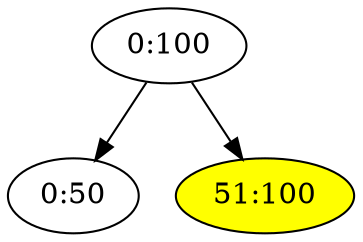 digraph "r1-i51:100" {

/* Nodes */

N_0_100[label="0:100"];
N_0_50[label="0:50"];
N_51_100[label="51:100"][style="filled"][fillcolor="yellow"];

/* Edges */

N_0_100 -> N_0_50;
N_0_100 -> N_51_100;
}
